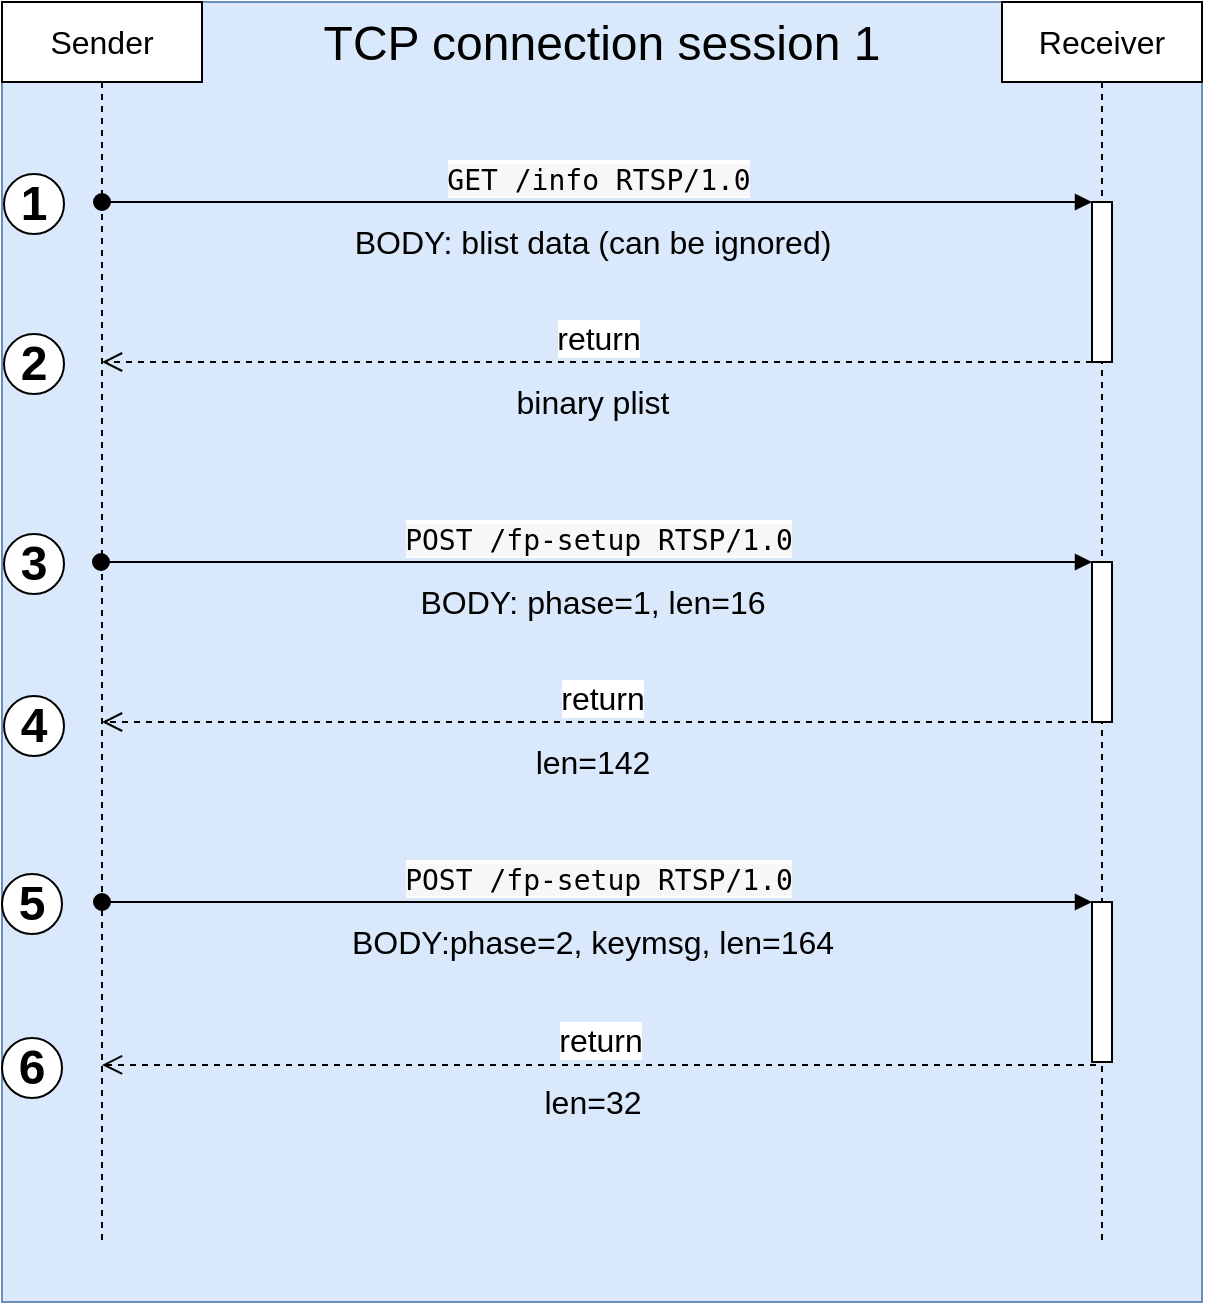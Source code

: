<mxfile version="14.6.6" type="device"><diagram name="Page-1" id="9361dd3d-8414-5efd-6122-117bd74ce7a7"><mxGraphModel dx="1422" dy="794" grid="1" gridSize="10" guides="1" tooltips="1" connect="1" arrows="1" fold="1" page="0" pageScale="1.5" pageWidth="826" pageHeight="1169" background="#ffffff" math="0" shadow="0"><root><mxCell id="0"/><mxCell id="1" parent="0"/><mxCell id="nqdmtqvcW4qePML_KCEe-1" value="TCP connection session 1" style="rounded=0;whiteSpace=wrap;html=1;fontSize=24;verticalAlign=top;fillColor=#dae8fc;strokeColor=#6c8ebf;" vertex="1" parent="1"><mxGeometry x="330" y="80" width="600" height="650" as="geometry"/></mxCell><mxCell id="nV5rEa2Gwsd_B_EYTZe8-89" value="Sender" style="shape=umlLifeline;perimeter=lifelinePerimeter;whiteSpace=wrap;html=1;container=1;collapsible=0;recursiveResize=0;outlineConnect=0;fontSize=16;" parent="1" vertex="1"><mxGeometry x="330" y="80" width="100" height="620" as="geometry"/></mxCell><mxCell id="nV5rEa2Gwsd_B_EYTZe8-90" value="Receiver" style="shape=umlLifeline;perimeter=lifelinePerimeter;whiteSpace=wrap;html=1;container=1;collapsible=0;recursiveResize=0;outlineConnect=0;fontSize=16;" parent="1" vertex="1"><mxGeometry x="830" y="80" width="100" height="620" as="geometry"/></mxCell><mxCell id="nV5rEa2Gwsd_B_EYTZe8-91" value="" style="html=1;points=[];perimeter=orthogonalPerimeter;fontSize=16;" parent="nV5rEa2Gwsd_B_EYTZe8-90" vertex="1"><mxGeometry x="45" y="100" width="10" height="80" as="geometry"/></mxCell><mxCell id="nV5rEa2Gwsd_B_EYTZe8-93" value="" style="html=1;points=[];perimeter=orthogonalPerimeter;fontSize=16;" parent="nV5rEa2Gwsd_B_EYTZe8-90" vertex="1"><mxGeometry x="45" y="280" width="10" height="80" as="geometry"/></mxCell><mxCell id="nV5rEa2Gwsd_B_EYTZe8-97" value="" style="html=1;points=[];perimeter=orthogonalPerimeter;fontSize=16;" parent="nV5rEa2Gwsd_B_EYTZe8-90" vertex="1"><mxGeometry x="45" y="450" width="10" height="80" as="geometry"/></mxCell><mxCell id="nV5rEa2Gwsd_B_EYTZe8-92" value="&lt;span style=&quot;font-family: &amp;#34;source code pro&amp;#34; , &amp;#34;consolas&amp;#34; , &amp;#34;ubuntu mono&amp;#34; , &amp;#34;menlo&amp;#34; , &amp;#34;dejavu sans mono&amp;#34; , monospace , monospace ; font-size: 14px ; background-color: rgb(246 , 247 , 246)&quot;&gt;GET /info&lt;/span&gt;&lt;span style=&quot;font-family: &amp;#34;source code pro&amp;#34; , &amp;#34;consolas&amp;#34; , &amp;#34;ubuntu mono&amp;#34; , &amp;#34;menlo&amp;#34; , &amp;#34;dejavu sans mono&amp;#34; , monospace , monospace ; font-size: 14px ; background-color: rgb(246 , 247 , 246)&quot;&gt; RTSP/1.0&lt;/span&gt;" style="html=1;verticalAlign=bottom;startArrow=oval;endArrow=block;startSize=8;fontSize=16;" parent="1" source="nV5rEa2Gwsd_B_EYTZe8-89" target="nV5rEa2Gwsd_B_EYTZe8-91" edge="1"><mxGeometry relative="1" as="geometry"><mxPoint x="1035" y="140" as="sourcePoint"/><Array as="points"><mxPoint x="770" y="180"/></Array></mxGeometry></mxCell><mxCell id="nV5rEa2Gwsd_B_EYTZe8-94" value="&lt;span style=&quot;font-family: &amp;#34;source code pro&amp;#34; , &amp;#34;consolas&amp;#34; , &amp;#34;ubuntu mono&amp;#34; , &amp;#34;menlo&amp;#34; , &amp;#34;dejavu sans mono&amp;#34; , monospace , monospace ; font-size: 14px ; background-color: rgb(246 , 247 , 246)&quot;&gt;POST /fp-setup&lt;/span&gt;&lt;span style=&quot;font-family: &amp;#34;source code pro&amp;#34; , &amp;#34;consolas&amp;#34; , &amp;#34;ubuntu mono&amp;#34; , &amp;#34;menlo&amp;#34; , &amp;#34;dejavu sans mono&amp;#34; , monospace , monospace ; font-size: 14px ; background-color: rgb(246 , 247 , 246)&quot;&gt; RTSP/1.0&lt;/span&gt;" style="html=1;verticalAlign=bottom;startArrow=oval;endArrow=block;startSize=8;fontSize=16;" parent="1" target="nV5rEa2Gwsd_B_EYTZe8-93" edge="1"><mxGeometry relative="1" as="geometry"><mxPoint x="379.5" y="360" as="sourcePoint"/><Array as="points"><mxPoint x="780.5" y="360"/></Array></mxGeometry></mxCell><mxCell id="NK-MfTDf8KNF0JcI3Dr9-1" value="return" style="html=1;verticalAlign=bottom;endArrow=open;dashed=1;endSize=8;fontSize=16;exitX=0;exitY=1;exitDx=0;exitDy=0;exitPerimeter=0;" parent="1" source="nV5rEa2Gwsd_B_EYTZe8-91" target="nV5rEa2Gwsd_B_EYTZe8-89" edge="1"><mxGeometry relative="1" as="geometry"><mxPoint x="1080" y="279" as="sourcePoint"/><mxPoint x="1010" y="220" as="targetPoint"/></mxGeometry></mxCell><mxCell id="NK-MfTDf8KNF0JcI3Dr9-2" value="return" style="html=1;verticalAlign=bottom;endArrow=open;dashed=1;endSize=8;fontSize=16;exitX=0.4;exitY=1;exitDx=0;exitDy=0;exitPerimeter=0;" parent="1" source="nV5rEa2Gwsd_B_EYTZe8-93" target="nV5rEa2Gwsd_B_EYTZe8-89" edge="1"><mxGeometry relative="1" as="geometry"><mxPoint x="1090" y="460" as="sourcePoint"/><mxPoint x="1010" y="460" as="targetPoint"/></mxGeometry></mxCell><mxCell id="NK-MfTDf8KNF0JcI3Dr9-3" value="return" style="html=1;verticalAlign=bottom;endArrow=open;dashed=1;endSize=8;fontSize=16;exitX=0.2;exitY=1.018;exitDx=0;exitDy=0;exitPerimeter=0;" parent="1" source="nV5rEa2Gwsd_B_EYTZe8-97" target="nV5rEa2Gwsd_B_EYTZe8-89" edge="1"><mxGeometry relative="1" as="geometry"><mxPoint x="871" y="610" as="sourcePoint"/><mxPoint x="379.5" y="610" as="targetPoint"/></mxGeometry></mxCell><mxCell id="NK-MfTDf8KNF0JcI3Dr9-4" value="BODY: blist data (can be ignored)" style="text;html=1;align=center;verticalAlign=middle;resizable=0;points=[];autosize=1;strokeColor=none;fontSize=16;" parent="1" vertex="1"><mxGeometry x="500" y="190" width="250" height="20" as="geometry"/></mxCell><mxCell id="NK-MfTDf8KNF0JcI3Dr9-5" value="binary plist" style="text;html=1;align=center;verticalAlign=middle;resizable=0;points=[];autosize=1;strokeColor=none;fontSize=16;" parent="1" vertex="1"><mxGeometry x="580" y="270" width="90" height="20" as="geometry"/></mxCell><mxCell id="NK-MfTDf8KNF0JcI3Dr9-6" value="BODY: phase=1, len=16" style="text;html=1;align=center;verticalAlign=middle;resizable=0;points=[];autosize=1;strokeColor=none;fontSize=16;" parent="1" vertex="1"><mxGeometry x="530" y="370" width="190" height="20" as="geometry"/></mxCell><mxCell id="NK-MfTDf8KNF0JcI3Dr9-7" value="BODY:phase=2, keymsg, len=164" style="text;html=1;align=center;verticalAlign=middle;resizable=0;points=[];autosize=1;strokeColor=none;fontSize=16;" parent="1" vertex="1"><mxGeometry x="495" y="540" width="260" height="20" as="geometry"/></mxCell><mxCell id="NK-MfTDf8KNF0JcI3Dr9-8" value="len=142" style="text;html=1;align=center;verticalAlign=middle;resizable=0;points=[];autosize=1;strokeColor=none;fontSize=16;" parent="1" vertex="1"><mxGeometry x="590" y="450" width="70" height="20" as="geometry"/></mxCell><mxCell id="NK-MfTDf8KNF0JcI3Dr9-9" value="len=32" style="text;html=1;align=center;verticalAlign=middle;resizable=0;points=[];autosize=1;strokeColor=none;fontSize=16;" parent="1" vertex="1"><mxGeometry x="595" y="620" width="60" height="20" as="geometry"/></mxCell><mxCell id="nV5rEa2Gwsd_B_EYTZe8-98" value="&lt;span style=&quot;font-family: &amp;#34;source code pro&amp;#34; , &amp;#34;consolas&amp;#34; , &amp;#34;ubuntu mono&amp;#34; , &amp;#34;menlo&amp;#34; , &amp;#34;dejavu sans mono&amp;#34; , monospace , monospace ; font-size: 14px ; background-color: rgb(246 , 247 , 246)&quot;&gt;POST /fp-setup&lt;/span&gt;&lt;span style=&quot;font-family: &amp;#34;source code pro&amp;#34; , &amp;#34;consolas&amp;#34; , &amp;#34;ubuntu mono&amp;#34; , &amp;#34;menlo&amp;#34; , &amp;#34;dejavu sans mono&amp;#34; , monospace , monospace ; font-size: 14px ; background-color: rgb(246 , 247 , 246)&quot;&gt; RTSP/1.0&lt;/span&gt;" style="html=1;verticalAlign=bottom;startArrow=oval;endArrow=block;startSize=8;fontSize=16;" parent="1" source="nV5rEa2Gwsd_B_EYTZe8-89" target="nV5rEa2Gwsd_B_EYTZe8-97" edge="1"><mxGeometry relative="1" as="geometry"><mxPoint x="380" y="530" as="sourcePoint"/><Array as="points"><mxPoint x="670.5" y="530"/></Array></mxGeometry></mxCell><mxCell id="NK-MfTDf8KNF0JcI3Dr9-10" value="1" style="ellipse;whiteSpace=wrap;html=1;fontSize=24;fontStyle=1" parent="1" vertex="1"><mxGeometry x="331" y="166" width="30" height="30" as="geometry"/></mxCell><mxCell id="NK-MfTDf8KNF0JcI3Dr9-11" value="2" style="ellipse;whiteSpace=wrap;html=1;fontSize=24;fontStyle=1" parent="1" vertex="1"><mxGeometry x="331" y="246" width="30" height="30" as="geometry"/></mxCell><mxCell id="NK-MfTDf8KNF0JcI3Dr9-12" value="3" style="ellipse;whiteSpace=wrap;html=1;fontSize=24;fontStyle=1" parent="1" vertex="1"><mxGeometry x="331" y="346" width="30" height="30" as="geometry"/></mxCell><mxCell id="NK-MfTDf8KNF0JcI3Dr9-13" value="4" style="ellipse;whiteSpace=wrap;html=1;fontSize=24;fontStyle=1" parent="1" vertex="1"><mxGeometry x="331" y="427" width="30" height="30" as="geometry"/></mxCell><mxCell id="NK-MfTDf8KNF0JcI3Dr9-14" value="5" style="ellipse;whiteSpace=wrap;html=1;fontSize=24;fontStyle=1" parent="1" vertex="1"><mxGeometry x="330" y="516" width="30" height="30" as="geometry"/></mxCell><mxCell id="NK-MfTDf8KNF0JcI3Dr9-15" value="6" style="ellipse;whiteSpace=wrap;html=1;fontSize=24;fontStyle=1" parent="1" vertex="1"><mxGeometry x="330" y="598" width="30" height="30" as="geometry"/></mxCell></root></mxGraphModel></diagram></mxfile>